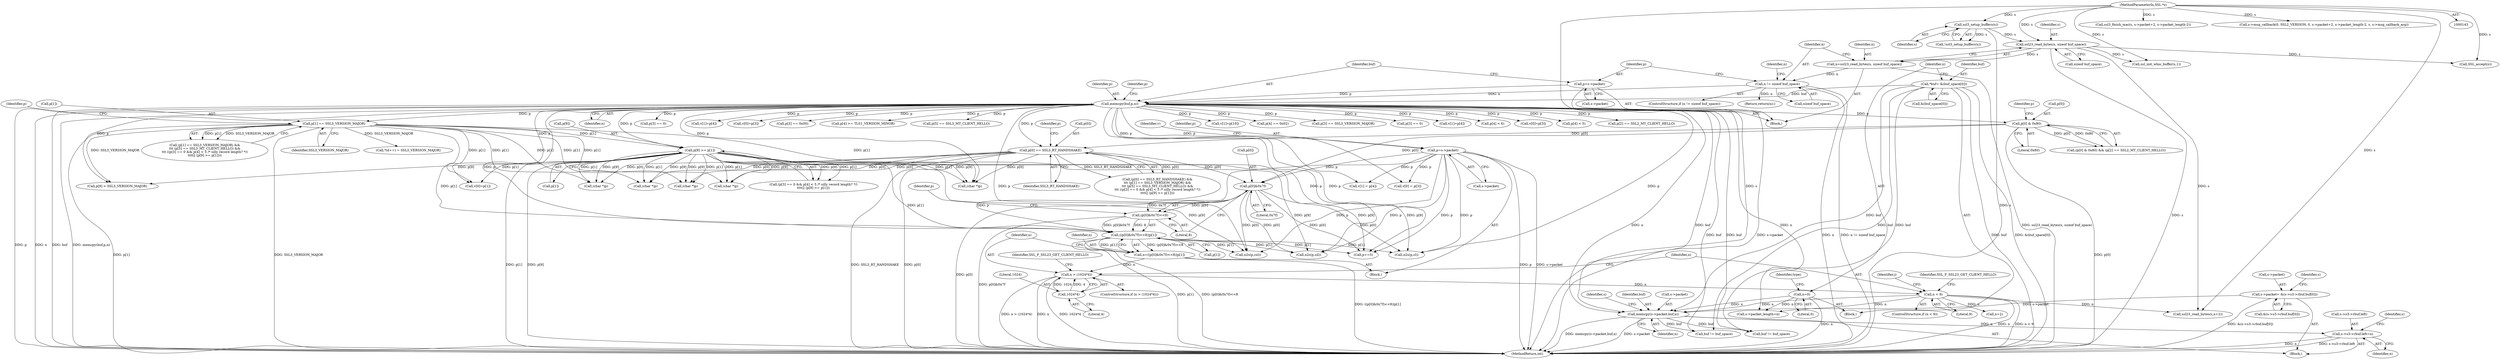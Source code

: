 digraph "0_openssl_b82924741b4bd590da890619be671f4635e46c2b@pointer" {
"1001000" [label="(Call,s->s3->rbuf.left=n)"];
"1000994" [label="(Call,memcpy(s->packet,buf,n))"];
"1000980" [label="(Call,s->packet= &(s->s3->rbuf.buf[0]))"];
"1000148" [label="(Call,*buf= &(buf_space[0]))"];
"1000211" [label="(Call,memcpy(buf,p,n))"];
"1000206" [label="(Call,p=s->packet)"];
"1000200" [label="(Call,n != sizeof buf_space)"];
"1000193" [label="(Call,n=ssl23_read_bytes(s, sizeof buf_space))"];
"1000195" [label="(Call,ssl23_read_bytes(s, sizeof buf_space))"];
"1000190" [label="(Call,ssl3_setup_buffers(s))"];
"1000144" [label="(MethodParameterIn,SSL *s)"];
"1000163" [label="(Call,n=0)"];
"1000661" [label="(Call,n < 9)"];
"1000650" [label="(Call,n > (1024*4))"];
"1000636" [label="(Call,n=((p[0]&0x7f)<<8)|p[1])"];
"1000638" [label="(Call,((p[0]&0x7f)<<8)|p[1])"];
"1000639" [label="(Call,(p[0]&0x7f)<<8)"];
"1000640" [label="(Call,p[0]&0x7f)"];
"1000376" [label="(Call,p[0] == SSL3_RT_HANDSHAKE)"];
"1000217" [label="(Call,p[0] & 0x80)"];
"1000617" [label="(Call,p=s->packet)"];
"1000382" [label="(Call,p[1] == SSL3_VERSION_MAJOR)"];
"1000405" [label="(Call,p[9] >= p[1])"];
"1000652" [label="(Call,1024*4)"];
"1000641" [label="(Call,p[0])"];
"1000624" [label="(Identifier,v)"];
"1000381" [label="(Call,(p[1] == SSL3_VERSION_MAJOR) &&\n\t\t\t (p[5] == SSL3_MT_CLIENT_HELLO) &&\n\t\t\t ((p[3] == 0 && p[4] < 5 /* silly record length? */)\n\t\t\t\t|| (p[9] >= p[1])))"];
"1000195" [label="(Call,ssl23_read_bytes(s, sizeof buf_space))"];
"1000449" [label="(Call,v[1]=p[10])"];
"1000640" [label="(Call,p[0]&0x7f)"];
"1000409" [label="(Call,p[1])"];
"1000637" [label="(Identifier,n)"];
"1000235" [label="(Call,p[4] == 0x02)"];
"1000613" [label="(Block,)"];
"1000386" [label="(Identifier,SSL3_VERSION_MAJOR)"];
"1000267" [label="(Call,p[3] == SSL3_VERSION_MAJOR)"];
"1000422" [label="(Call,p[3] == 0)"];
"1000150" [label="(Call,&(buf_space[0]))"];
"1000216" [label="(Call,(p[0] & 0x80) && (p[2] == SSL2_MT_CLIENT_HELLO))"];
"1000169" [label="(Identifier,type)"];
"1000280" [label="(Call,v[1]=p[4])"];
"1000546" [label="(Call,(char *)p)"];
"1000638" [label="(Call,((p[0]&0x7f)<<8)|p[1])"];
"1001090" [label="(Call,SSL_accept(s))"];
"1000646" [label="(Call,p[1])"];
"1000413" [label="(Call,v[0]=p[1])"];
"1000145" [label="(Block,)"];
"1000193" [label="(Call,n=ssl23_read_bytes(s, sizeof buf_space))"];
"1000189" [label="(Call,!ssl3_setup_buffers(s))"];
"1000644" [label="(Literal,0x7f)"];
"1000427" [label="(Call,p[4] < 6)"];
"1000241" [label="(Call,v[0]=p[3])"];
"1000212" [label="(Identifier,buf)"];
"1000393" [label="(Call,(p[3] == 0 && p[4] < 5 /* silly record length? */)\n\t\t\t\t|| (p[9] >= p[1]))"];
"1000217" [label="(Call,p[0] & 0x80)"];
"1000213" [label="(Identifier,p)"];
"1000194" [label="(Identifier,n)"];
"1000975" [label="(Call,s->packet_length=n)"];
"1000400" [label="(Call,p[4] < 5)"];
"1000578" [label="(Call,(char *)p)"];
"1000661" [label="(Call,n < 9)"];
"1000555" [label="(Call,(char *)p)"];
"1000770" [label="(Call,*(d++) = SSL3_VERSION_MAJOR)"];
"1000980" [label="(Call,s->packet= &(s->s3->rbuf.buf[0]))"];
"1000163" [label="(Call,n=0)"];
"1000673" [label="(Call,n+2)"];
"1000405" [label="(Call,p[9] >= p[1])"];
"1000375" [label="(Call,(p[0] == SSL3_RT_HANDSHAKE) &&\n\t\t\t (p[1] == SSL3_VERSION_MAJOR) &&\n\t\t\t (p[5] == SSL3_MT_CLIENT_HELLO) &&\n\t\t\t ((p[3] == 0 && p[4] < 5 /* silly record length? */)\n\t\t\t\t|| (p[9] >= p[1])))"];
"1000650" [label="(Call,n > (1024*4))"];
"1000219" [label="(Identifier,p)"];
"1000999" [label="(Identifier,n)"];
"1000657" [label="(Identifier,SSL_F_SSL23_GET_CLIENT_HELLO)"];
"1000222" [label="(Call,p[2] == SSL2_MT_CLIENT_HELLO)"];
"1000670" [label="(Identifier,j)"];
"1000652" [label="(Call,1024*4)"];
"1001008" [label="(Identifier,n)"];
"1000984" [label="(Call,&(s->s3->rbuf.buf[0]))"];
"1001102" [label="(MethodReturn,int)"];
"1000376" [label="(Call,p[0] == SSL3_RT_HANDSHAKE)"];
"1001004" [label="(Identifier,s)"];
"1001084" [label="(Call,buf != buf_space)"];
"1000721" [label="(Call,p+=5)"];
"1000207" [label="(Identifier,p)"];
"1000639" [label="(Call,(p[0]&0x7f)<<8)"];
"1000199" [label="(ControlStructure,if (n != sizeof buf_space))"];
"1000730" [label="(Call,n2s(p,cl))"];
"1000961" [label="(Call,ssl_init_wbio_buffer(s,1))"];
"1000214" [label="(Identifier,n)"];
"1000724" [label="(Call,n2s(p,csl))"];
"1000662" [label="(Identifier,n)"];
"1000204" [label="(Return,return(n);)"];
"1000191" [label="(Identifier,s)"];
"1000727" [label="(Call,n2s(p,sil))"];
"1000682" [label="(Call,ssl3_finish_mac(s, s->packet+2, s->packet_length-2))"];
"1000666" [label="(Identifier,SSL_F_SSL23_GET_CLIENT_HELLO)"];
"1000998" [label="(Identifier,buf)"];
"1001001" [label="(Call,s->s3->rbuf.left)"];
"1000994" [label="(Call,memcpy(s->packet,buf,n))"];
"1000438" [label="(Call,p[9] > SSL3_VERSION_MAJOR)"];
"1000654" [label="(Literal,4)"];
"1000563" [label="(Call,(char *)p)"];
"1000537" [label="(Call,(char *)p)"];
"1000698" [label="(Call,s->msg_callback(0, SSL2_VERSION, 0, s->packet+2, s->packet_length-2, s, s->msg_callback_arg))"];
"1000660" [label="(ControlStructure,if (n < 9))"];
"1000395" [label="(Call,p[3] == 0)"];
"1001094" [label="(Call,buf != buf_space)"];
"1000619" [label="(Call,s->packet)"];
"1000206" [label="(Call,p=s->packet)"];
"1000164" [label="(Identifier,n)"];
"1000671" [label="(Call,ssl23_read_bytes(s,n+2))"];
"1000383" [label="(Call,p[1])"];
"1000645" [label="(Literal,8)"];
"1000165" [label="(Literal,0)"];
"1000382" [label="(Call,p[1] == SSL3_VERSION_MAJOR)"];
"1000202" [label="(Call,sizeof buf_space)"];
"1000211" [label="(Call,memcpy(buf,p,n))"];
"1000197" [label="(Call,sizeof buf_space)"];
"1000149" [label="(Identifier,buf)"];
"1000196" [label="(Identifier,s)"];
"1000617" [label="(Call,p=s->packet)"];
"1000995" [label="(Call,s->packet)"];
"1000248" [label="(Call,v[1]=p[4])"];
"1000653" [label="(Literal,1024)"];
"1000148" [label="(Call,*buf= &(buf_space[0]))"];
"1000390" [label="(Identifier,p)"];
"1000380" [label="(Identifier,SSL3_RT_HANDSHAKE)"];
"1000190" [label="(Call,ssl3_setup_buffers(s))"];
"1000144" [label="(MethodParameterIn,SSL *s)"];
"1000384" [label="(Identifier,p)"];
"1000618" [label="(Identifier,p)"];
"1000981" [label="(Call,s->packet)"];
"1000200" [label="(Call,n != sizeof buf_space)"];
"1000273" [label="(Call,v[0]=p[3])"];
"1000622" [label="(Call,v[0] = p[3])"];
"1000969" [label="(Block,)"];
"1000636" [label="(Call,n=((p[0]&0x7f)<<8)|p[1])"];
"1000647" [label="(Identifier,p)"];
"1000377" [label="(Call,p[0])"];
"1000406" [label="(Call,p[9])"];
"1000230" [label="(Call,p[3] == 0x00)"];
"1000651" [label="(Identifier,n)"];
"1000221" [label="(Literal,0x80)"];
"1000629" [label="(Call,v[1] = p[4])"];
"1000663" [label="(Literal,9)"];
"1000178" [label="(Block,)"];
"1000201" [label="(Identifier,n)"];
"1000996" [label="(Identifier,s)"];
"1001013" [label="(Identifier,s)"];
"1000288" [label="(Call,p[4] >= TLS1_VERSION_MINOR)"];
"1000224" [label="(Identifier,p)"];
"1000388" [label="(Call,p[5] == SSL3_MT_CLIENT_HELLO)"];
"1000208" [label="(Call,s->packet)"];
"1000218" [label="(Call,p[0])"];
"1001000" [label="(Call,s->s3->rbuf.left=n)"];
"1000205" [label="(Identifier,n)"];
"1000649" [label="(ControlStructure,if (n > (1024*4)))"];
"1001000" -> "1000969"  [label="AST: "];
"1001000" -> "1001008"  [label="CFG: "];
"1001001" -> "1001000"  [label="AST: "];
"1001008" -> "1001000"  [label="AST: "];
"1001013" -> "1001000"  [label="CFG: "];
"1001000" -> "1001102"  [label="DDG: n"];
"1001000" -> "1001102"  [label="DDG: s->s3->rbuf.left"];
"1000994" -> "1001000"  [label="DDG: n"];
"1000994" -> "1000969"  [label="AST: "];
"1000994" -> "1000999"  [label="CFG: "];
"1000995" -> "1000994"  [label="AST: "];
"1000998" -> "1000994"  [label="AST: "];
"1000999" -> "1000994"  [label="AST: "];
"1001004" -> "1000994"  [label="CFG: "];
"1000994" -> "1001102"  [label="DDG: memcpy(s->packet,buf,n)"];
"1000994" -> "1001102"  [label="DDG: s->packet"];
"1000980" -> "1000994"  [label="DDG: s->packet"];
"1000148" -> "1000994"  [label="DDG: buf"];
"1000211" -> "1000994"  [label="DDG: buf"];
"1000211" -> "1000994"  [label="DDG: n"];
"1000163" -> "1000994"  [label="DDG: n"];
"1000661" -> "1000994"  [label="DDG: n"];
"1000994" -> "1001084"  [label="DDG: buf"];
"1000994" -> "1001094"  [label="DDG: buf"];
"1000980" -> "1000969"  [label="AST: "];
"1000980" -> "1000984"  [label="CFG: "];
"1000981" -> "1000980"  [label="AST: "];
"1000984" -> "1000980"  [label="AST: "];
"1000996" -> "1000980"  [label="CFG: "];
"1000980" -> "1001102"  [label="DDG: &(s->s3->rbuf.buf[0])"];
"1000148" -> "1000145"  [label="AST: "];
"1000148" -> "1000150"  [label="CFG: "];
"1000149" -> "1000148"  [label="AST: "];
"1000150" -> "1000148"  [label="AST: "];
"1000164" -> "1000148"  [label="CFG: "];
"1000148" -> "1001102"  [label="DDG: buf"];
"1000148" -> "1001102"  [label="DDG: &(buf_space[0])"];
"1000148" -> "1000211"  [label="DDG: buf"];
"1000148" -> "1001084"  [label="DDG: buf"];
"1000148" -> "1001094"  [label="DDG: buf"];
"1000211" -> "1000178"  [label="AST: "];
"1000211" -> "1000214"  [label="CFG: "];
"1000212" -> "1000211"  [label="AST: "];
"1000213" -> "1000211"  [label="AST: "];
"1000214" -> "1000211"  [label="AST: "];
"1000219" -> "1000211"  [label="CFG: "];
"1000211" -> "1001102"  [label="DDG: n"];
"1000211" -> "1001102"  [label="DDG: buf"];
"1000211" -> "1001102"  [label="DDG: memcpy(buf,p,n)"];
"1000211" -> "1001102"  [label="DDG: p"];
"1000206" -> "1000211"  [label="DDG: p"];
"1000200" -> "1000211"  [label="DDG: n"];
"1000211" -> "1000217"  [label="DDG: p"];
"1000211" -> "1000222"  [label="DDG: p"];
"1000211" -> "1000230"  [label="DDG: p"];
"1000211" -> "1000235"  [label="DDG: p"];
"1000211" -> "1000241"  [label="DDG: p"];
"1000211" -> "1000248"  [label="DDG: p"];
"1000211" -> "1000267"  [label="DDG: p"];
"1000211" -> "1000273"  [label="DDG: p"];
"1000211" -> "1000280"  [label="DDG: p"];
"1000211" -> "1000288"  [label="DDG: p"];
"1000211" -> "1000376"  [label="DDG: p"];
"1000211" -> "1000382"  [label="DDG: p"];
"1000211" -> "1000388"  [label="DDG: p"];
"1000211" -> "1000395"  [label="DDG: p"];
"1000211" -> "1000400"  [label="DDG: p"];
"1000211" -> "1000405"  [label="DDG: p"];
"1000211" -> "1000413"  [label="DDG: p"];
"1000211" -> "1000422"  [label="DDG: p"];
"1000211" -> "1000427"  [label="DDG: p"];
"1000211" -> "1000438"  [label="DDG: p"];
"1000211" -> "1000449"  [label="DDG: p"];
"1000211" -> "1000537"  [label="DDG: p"];
"1000211" -> "1000622"  [label="DDG: p"];
"1000211" -> "1000629"  [label="DDG: p"];
"1000211" -> "1000638"  [label="DDG: p"];
"1000211" -> "1000721"  [label="DDG: p"];
"1000211" -> "1000724"  [label="DDG: p"];
"1000211" -> "1000727"  [label="DDG: p"];
"1000211" -> "1000730"  [label="DDG: p"];
"1000211" -> "1000975"  [label="DDG: n"];
"1000211" -> "1001084"  [label="DDG: buf"];
"1000211" -> "1001094"  [label="DDG: buf"];
"1000206" -> "1000178"  [label="AST: "];
"1000206" -> "1000208"  [label="CFG: "];
"1000207" -> "1000206"  [label="AST: "];
"1000208" -> "1000206"  [label="AST: "];
"1000212" -> "1000206"  [label="CFG: "];
"1000206" -> "1001102"  [label="DDG: s->packet"];
"1000200" -> "1000199"  [label="AST: "];
"1000200" -> "1000202"  [label="CFG: "];
"1000201" -> "1000200"  [label="AST: "];
"1000202" -> "1000200"  [label="AST: "];
"1000205" -> "1000200"  [label="CFG: "];
"1000207" -> "1000200"  [label="CFG: "];
"1000200" -> "1001102"  [label="DDG: n"];
"1000200" -> "1001102"  [label="DDG: n != sizeof buf_space"];
"1000193" -> "1000200"  [label="DDG: n"];
"1000200" -> "1000204"  [label="DDG: n"];
"1000193" -> "1000178"  [label="AST: "];
"1000193" -> "1000195"  [label="CFG: "];
"1000194" -> "1000193"  [label="AST: "];
"1000195" -> "1000193"  [label="AST: "];
"1000201" -> "1000193"  [label="CFG: "];
"1000193" -> "1001102"  [label="DDG: ssl23_read_bytes(s, sizeof buf_space)"];
"1000195" -> "1000193"  [label="DDG: s"];
"1000195" -> "1000197"  [label="CFG: "];
"1000196" -> "1000195"  [label="AST: "];
"1000197" -> "1000195"  [label="AST: "];
"1000195" -> "1001102"  [label="DDG: s"];
"1000190" -> "1000195"  [label="DDG: s"];
"1000144" -> "1000195"  [label="DDG: s"];
"1000195" -> "1000671"  [label="DDG: s"];
"1000195" -> "1000961"  [label="DDG: s"];
"1000195" -> "1001090"  [label="DDG: s"];
"1000190" -> "1000189"  [label="AST: "];
"1000190" -> "1000191"  [label="CFG: "];
"1000191" -> "1000190"  [label="AST: "];
"1000189" -> "1000190"  [label="CFG: "];
"1000190" -> "1001102"  [label="DDG: s"];
"1000190" -> "1000189"  [label="DDG: s"];
"1000144" -> "1000190"  [label="DDG: s"];
"1000144" -> "1000143"  [label="AST: "];
"1000144" -> "1001102"  [label="DDG: s"];
"1000144" -> "1000671"  [label="DDG: s"];
"1000144" -> "1000682"  [label="DDG: s"];
"1000144" -> "1000698"  [label="DDG: s"];
"1000144" -> "1000961"  [label="DDG: s"];
"1000144" -> "1001090"  [label="DDG: s"];
"1000163" -> "1000145"  [label="AST: "];
"1000163" -> "1000165"  [label="CFG: "];
"1000164" -> "1000163"  [label="AST: "];
"1000165" -> "1000163"  [label="AST: "];
"1000169" -> "1000163"  [label="CFG: "];
"1000163" -> "1001102"  [label="DDG: n"];
"1000163" -> "1000975"  [label="DDG: n"];
"1000661" -> "1000660"  [label="AST: "];
"1000661" -> "1000663"  [label="CFG: "];
"1000662" -> "1000661"  [label="AST: "];
"1000663" -> "1000661"  [label="AST: "];
"1000666" -> "1000661"  [label="CFG: "];
"1000670" -> "1000661"  [label="CFG: "];
"1000661" -> "1001102"  [label="DDG: n < 9"];
"1000661" -> "1001102"  [label="DDG: n"];
"1000650" -> "1000661"  [label="DDG: n"];
"1000661" -> "1000671"  [label="DDG: n"];
"1000661" -> "1000673"  [label="DDG: n"];
"1000661" -> "1000975"  [label="DDG: n"];
"1000650" -> "1000649"  [label="AST: "];
"1000650" -> "1000652"  [label="CFG: "];
"1000651" -> "1000650"  [label="AST: "];
"1000652" -> "1000650"  [label="AST: "];
"1000657" -> "1000650"  [label="CFG: "];
"1000662" -> "1000650"  [label="CFG: "];
"1000650" -> "1001102"  [label="DDG: n > (1024*4)"];
"1000650" -> "1001102"  [label="DDG: n"];
"1000650" -> "1001102"  [label="DDG: 1024*4"];
"1000636" -> "1000650"  [label="DDG: n"];
"1000652" -> "1000650"  [label="DDG: 1024"];
"1000652" -> "1000650"  [label="DDG: 4"];
"1000636" -> "1000613"  [label="AST: "];
"1000636" -> "1000638"  [label="CFG: "];
"1000637" -> "1000636"  [label="AST: "];
"1000638" -> "1000636"  [label="AST: "];
"1000651" -> "1000636"  [label="CFG: "];
"1000636" -> "1001102"  [label="DDG: ((p[0]&0x7f)<<8)|p[1]"];
"1000638" -> "1000636"  [label="DDG: (p[0]&0x7f)<<8"];
"1000638" -> "1000636"  [label="DDG: p[1]"];
"1000638" -> "1000646"  [label="CFG: "];
"1000639" -> "1000638"  [label="AST: "];
"1000646" -> "1000638"  [label="AST: "];
"1000638" -> "1001102"  [label="DDG: p[1]"];
"1000638" -> "1001102"  [label="DDG: (p[0]&0x7f)<<8"];
"1000639" -> "1000638"  [label="DDG: p[0]&0x7f"];
"1000639" -> "1000638"  [label="DDG: 8"];
"1000382" -> "1000638"  [label="DDG: p[1]"];
"1000617" -> "1000638"  [label="DDG: p"];
"1000405" -> "1000638"  [label="DDG: p[1]"];
"1000638" -> "1000721"  [label="DDG: p[1]"];
"1000638" -> "1000724"  [label="DDG: p[1]"];
"1000638" -> "1000727"  [label="DDG: p[1]"];
"1000638" -> "1000730"  [label="DDG: p[1]"];
"1000639" -> "1000645"  [label="CFG: "];
"1000640" -> "1000639"  [label="AST: "];
"1000645" -> "1000639"  [label="AST: "];
"1000647" -> "1000639"  [label="CFG: "];
"1000639" -> "1001102"  [label="DDG: p[0]&0x7f"];
"1000640" -> "1000639"  [label="DDG: p[0]"];
"1000640" -> "1000639"  [label="DDG: 0x7f"];
"1000640" -> "1000644"  [label="CFG: "];
"1000641" -> "1000640"  [label="AST: "];
"1000644" -> "1000640"  [label="AST: "];
"1000645" -> "1000640"  [label="CFG: "];
"1000640" -> "1001102"  [label="DDG: p[0]"];
"1000376" -> "1000640"  [label="DDG: p[0]"];
"1000617" -> "1000640"  [label="DDG: p"];
"1000217" -> "1000640"  [label="DDG: p[0]"];
"1000640" -> "1000721"  [label="DDG: p[0]"];
"1000640" -> "1000724"  [label="DDG: p[0]"];
"1000640" -> "1000727"  [label="DDG: p[0]"];
"1000640" -> "1000730"  [label="DDG: p[0]"];
"1000376" -> "1000375"  [label="AST: "];
"1000376" -> "1000380"  [label="CFG: "];
"1000377" -> "1000376"  [label="AST: "];
"1000380" -> "1000376"  [label="AST: "];
"1000384" -> "1000376"  [label="CFG: "];
"1000375" -> "1000376"  [label="CFG: "];
"1000376" -> "1001102"  [label="DDG: p[0]"];
"1000376" -> "1001102"  [label="DDG: SSL3_RT_HANDSHAKE"];
"1000376" -> "1000375"  [label="DDG: p[0]"];
"1000376" -> "1000375"  [label="DDG: SSL3_RT_HANDSHAKE"];
"1000217" -> "1000376"  [label="DDG: p[0]"];
"1000376" -> "1000537"  [label="DDG: p[0]"];
"1000376" -> "1000546"  [label="DDG: p[0]"];
"1000376" -> "1000555"  [label="DDG: p[0]"];
"1000376" -> "1000563"  [label="DDG: p[0]"];
"1000376" -> "1000578"  [label="DDG: p[0]"];
"1000217" -> "1000216"  [label="AST: "];
"1000217" -> "1000221"  [label="CFG: "];
"1000218" -> "1000217"  [label="AST: "];
"1000221" -> "1000217"  [label="AST: "];
"1000224" -> "1000217"  [label="CFG: "];
"1000216" -> "1000217"  [label="CFG: "];
"1000217" -> "1001102"  [label="DDG: p[0]"];
"1000217" -> "1000216"  [label="DDG: p[0]"];
"1000217" -> "1000216"  [label="DDG: 0x80"];
"1000617" -> "1000613"  [label="AST: "];
"1000617" -> "1000619"  [label="CFG: "];
"1000618" -> "1000617"  [label="AST: "];
"1000619" -> "1000617"  [label="AST: "];
"1000624" -> "1000617"  [label="CFG: "];
"1000617" -> "1001102"  [label="DDG: p"];
"1000617" -> "1001102"  [label="DDG: s->packet"];
"1000617" -> "1000622"  [label="DDG: p"];
"1000617" -> "1000629"  [label="DDG: p"];
"1000617" -> "1000721"  [label="DDG: p"];
"1000617" -> "1000724"  [label="DDG: p"];
"1000617" -> "1000727"  [label="DDG: p"];
"1000617" -> "1000730"  [label="DDG: p"];
"1000382" -> "1000381"  [label="AST: "];
"1000382" -> "1000386"  [label="CFG: "];
"1000383" -> "1000382"  [label="AST: "];
"1000386" -> "1000382"  [label="AST: "];
"1000390" -> "1000382"  [label="CFG: "];
"1000381" -> "1000382"  [label="CFG: "];
"1000382" -> "1001102"  [label="DDG: p[1]"];
"1000382" -> "1001102"  [label="DDG: SSL3_VERSION_MAJOR"];
"1000382" -> "1000381"  [label="DDG: p[1]"];
"1000382" -> "1000381"  [label="DDG: SSL3_VERSION_MAJOR"];
"1000382" -> "1000405"  [label="DDG: p[1]"];
"1000382" -> "1000413"  [label="DDG: p[1]"];
"1000382" -> "1000438"  [label="DDG: SSL3_VERSION_MAJOR"];
"1000382" -> "1000537"  [label="DDG: p[1]"];
"1000382" -> "1000546"  [label="DDG: p[1]"];
"1000382" -> "1000555"  [label="DDG: p[1]"];
"1000382" -> "1000563"  [label="DDG: p[1]"];
"1000382" -> "1000578"  [label="DDG: p[1]"];
"1000382" -> "1000770"  [label="DDG: SSL3_VERSION_MAJOR"];
"1000405" -> "1000393"  [label="AST: "];
"1000405" -> "1000409"  [label="CFG: "];
"1000406" -> "1000405"  [label="AST: "];
"1000409" -> "1000405"  [label="AST: "];
"1000393" -> "1000405"  [label="CFG: "];
"1000405" -> "1001102"  [label="DDG: p[1]"];
"1000405" -> "1001102"  [label="DDG: p[9]"];
"1000405" -> "1000393"  [label="DDG: p[9]"];
"1000405" -> "1000393"  [label="DDG: p[1]"];
"1000405" -> "1000413"  [label="DDG: p[1]"];
"1000405" -> "1000438"  [label="DDG: p[9]"];
"1000405" -> "1000537"  [label="DDG: p[1]"];
"1000405" -> "1000537"  [label="DDG: p[9]"];
"1000405" -> "1000546"  [label="DDG: p[1]"];
"1000405" -> "1000546"  [label="DDG: p[9]"];
"1000405" -> "1000555"  [label="DDG: p[1]"];
"1000405" -> "1000555"  [label="DDG: p[9]"];
"1000405" -> "1000563"  [label="DDG: p[1]"];
"1000405" -> "1000563"  [label="DDG: p[9]"];
"1000405" -> "1000578"  [label="DDG: p[1]"];
"1000405" -> "1000578"  [label="DDG: p[9]"];
"1000405" -> "1000721"  [label="DDG: p[9]"];
"1000405" -> "1000724"  [label="DDG: p[9]"];
"1000405" -> "1000727"  [label="DDG: p[9]"];
"1000405" -> "1000730"  [label="DDG: p[9]"];
"1000652" -> "1000654"  [label="CFG: "];
"1000653" -> "1000652"  [label="AST: "];
"1000654" -> "1000652"  [label="AST: "];
}
